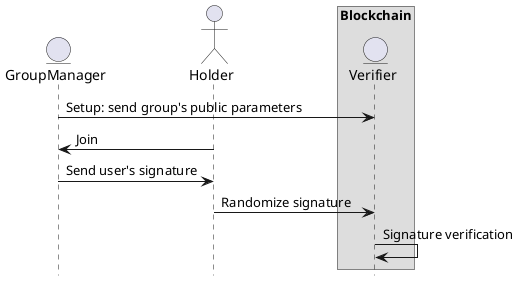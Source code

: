 @startuml
hide footbox
entity GroupManager as GM
actor Holder as H
box "Blockchain"
entity       Verifier       as V
endbox
GM -> V : Setup: send group's public parameters
H -> GM: Join
GM -> H: Send user's signature
H->V: Randomize signature
V-> V: Signature verification
@enduml
